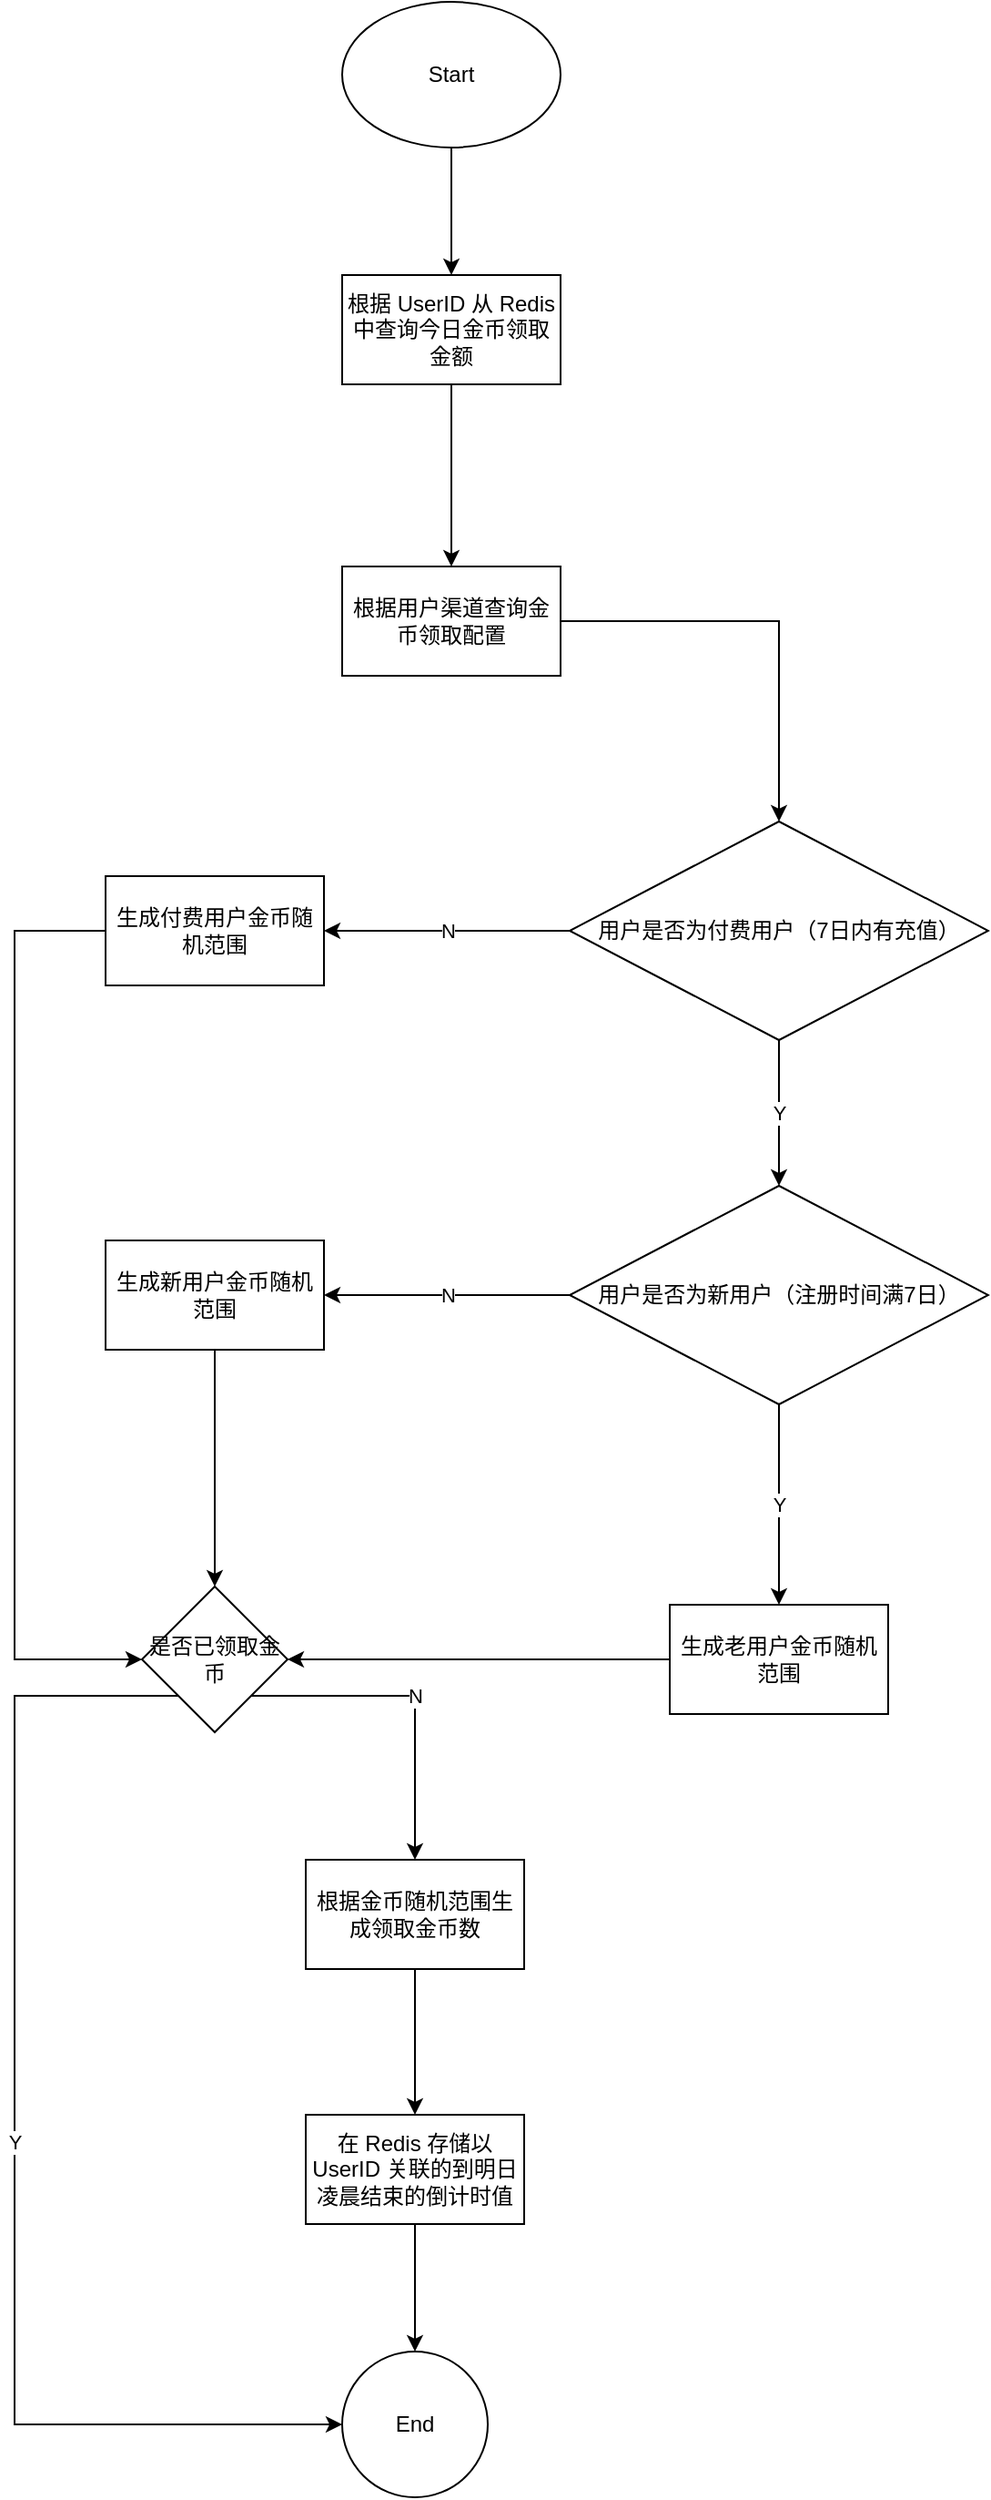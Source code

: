<mxfile version="24.2.3" type="github">
  <diagram name="Page-1" id="CW4RRDtZ3Qa1tOluZkzK">
    <mxGraphModel dx="1674" dy="676" grid="1" gridSize="10" guides="1" tooltips="1" connect="1" arrows="1" fold="1" page="1" pageScale="1" pageWidth="850" pageHeight="1100" math="0" shadow="0">
      <root>
        <mxCell id="0" />
        <mxCell id="1" parent="0" />
        <mxCell id="m-QLZI3Lx8UgKaImKCGh-3" value="" style="edgeStyle=orthogonalEdgeStyle;rounded=0;orthogonalLoop=1;jettySize=auto;html=1;" edge="1" parent="1" source="m-QLZI3Lx8UgKaImKCGh-1" target="m-QLZI3Lx8UgKaImKCGh-2">
          <mxGeometry relative="1" as="geometry" />
        </mxCell>
        <mxCell id="m-QLZI3Lx8UgKaImKCGh-1" value="Start" style="ellipse;whiteSpace=wrap;html=1;" vertex="1" parent="1">
          <mxGeometry x="420" y="60" width="120" height="80" as="geometry" />
        </mxCell>
        <mxCell id="m-QLZI3Lx8UgKaImKCGh-5" value="" style="edgeStyle=orthogonalEdgeStyle;rounded=0;orthogonalLoop=1;jettySize=auto;html=1;" edge="1" parent="1" source="m-QLZI3Lx8UgKaImKCGh-2" target="m-QLZI3Lx8UgKaImKCGh-4">
          <mxGeometry relative="1" as="geometry" />
        </mxCell>
        <mxCell id="m-QLZI3Lx8UgKaImKCGh-2" value="根据 UserID 从 Redis中查询今日金币领取金额" style="whiteSpace=wrap;html=1;" vertex="1" parent="1">
          <mxGeometry x="420" y="210" width="120" height="60" as="geometry" />
        </mxCell>
        <mxCell id="m-QLZI3Lx8UgKaImKCGh-7" value="" style="edgeStyle=orthogonalEdgeStyle;rounded=0;orthogonalLoop=1;jettySize=auto;html=1;" edge="1" parent="1" source="m-QLZI3Lx8UgKaImKCGh-4" target="m-QLZI3Lx8UgKaImKCGh-6">
          <mxGeometry relative="1" as="geometry" />
        </mxCell>
        <mxCell id="m-QLZI3Lx8UgKaImKCGh-4" value="根据用户渠道查询金币领取配置" style="whiteSpace=wrap;html=1;" vertex="1" parent="1">
          <mxGeometry x="420" y="370" width="120" height="60" as="geometry" />
        </mxCell>
        <mxCell id="m-QLZI3Lx8UgKaImKCGh-9" value="Y" style="edgeStyle=orthogonalEdgeStyle;rounded=0;orthogonalLoop=1;jettySize=auto;html=1;" edge="1" parent="1" source="m-QLZI3Lx8UgKaImKCGh-6" target="m-QLZI3Lx8UgKaImKCGh-8">
          <mxGeometry relative="1" as="geometry" />
        </mxCell>
        <mxCell id="m-QLZI3Lx8UgKaImKCGh-12" value="N" style="edgeStyle=orthogonalEdgeStyle;rounded=0;orthogonalLoop=1;jettySize=auto;html=1;" edge="1" parent="1" source="m-QLZI3Lx8UgKaImKCGh-6" target="m-QLZI3Lx8UgKaImKCGh-11">
          <mxGeometry relative="1" as="geometry" />
        </mxCell>
        <mxCell id="m-QLZI3Lx8UgKaImKCGh-6" value="用户是否为付费用户（7日内有充值）" style="rhombus;whiteSpace=wrap;html=1;" vertex="1" parent="1">
          <mxGeometry x="545" y="510" width="230" height="120" as="geometry" />
        </mxCell>
        <mxCell id="m-QLZI3Lx8UgKaImKCGh-14" value="N" style="edgeStyle=orthogonalEdgeStyle;rounded=0;orthogonalLoop=1;jettySize=auto;html=1;" edge="1" parent="1" source="m-QLZI3Lx8UgKaImKCGh-8" target="m-QLZI3Lx8UgKaImKCGh-13">
          <mxGeometry relative="1" as="geometry" />
        </mxCell>
        <mxCell id="m-QLZI3Lx8UgKaImKCGh-18" value="Y" style="edgeStyle=orthogonalEdgeStyle;rounded=0;orthogonalLoop=1;jettySize=auto;html=1;" edge="1" parent="1" source="m-QLZI3Lx8UgKaImKCGh-8" target="m-QLZI3Lx8UgKaImKCGh-15">
          <mxGeometry relative="1" as="geometry" />
        </mxCell>
        <mxCell id="m-QLZI3Lx8UgKaImKCGh-8" value="用户是否为新用户（注册时间满7日）" style="rhombus;whiteSpace=wrap;html=1;" vertex="1" parent="1">
          <mxGeometry x="545" y="710" width="230" height="120" as="geometry" />
        </mxCell>
        <mxCell id="m-QLZI3Lx8UgKaImKCGh-24" style="edgeStyle=orthogonalEdgeStyle;rounded=0;orthogonalLoop=1;jettySize=auto;html=1;entryX=0;entryY=0.5;entryDx=0;entryDy=0;" edge="1" parent="1" source="m-QLZI3Lx8UgKaImKCGh-11" target="m-QLZI3Lx8UgKaImKCGh-21">
          <mxGeometry relative="1" as="geometry">
            <Array as="points">
              <mxPoint x="240" y="570" />
              <mxPoint x="240" y="970" />
            </Array>
          </mxGeometry>
        </mxCell>
        <mxCell id="m-QLZI3Lx8UgKaImKCGh-11" value="生成付费用户金币随机范围" style="whiteSpace=wrap;html=1;" vertex="1" parent="1">
          <mxGeometry x="290" y="540" width="120" height="60" as="geometry" />
        </mxCell>
        <mxCell id="m-QLZI3Lx8UgKaImKCGh-23" style="edgeStyle=orthogonalEdgeStyle;rounded=0;orthogonalLoop=1;jettySize=auto;html=1;entryX=0.5;entryY=0;entryDx=0;entryDy=0;" edge="1" parent="1" source="m-QLZI3Lx8UgKaImKCGh-13" target="m-QLZI3Lx8UgKaImKCGh-21">
          <mxGeometry relative="1" as="geometry" />
        </mxCell>
        <mxCell id="m-QLZI3Lx8UgKaImKCGh-13" value="生成新用户金币随机范围" style="whiteSpace=wrap;html=1;" vertex="1" parent="1">
          <mxGeometry x="290" y="740" width="120" height="60" as="geometry" />
        </mxCell>
        <mxCell id="m-QLZI3Lx8UgKaImKCGh-22" value="" style="edgeStyle=orthogonalEdgeStyle;rounded=0;orthogonalLoop=1;jettySize=auto;html=1;" edge="1" parent="1" source="m-QLZI3Lx8UgKaImKCGh-15" target="m-QLZI3Lx8UgKaImKCGh-21">
          <mxGeometry relative="1" as="geometry" />
        </mxCell>
        <mxCell id="m-QLZI3Lx8UgKaImKCGh-15" value="生成老用户金币随机范围" style="whiteSpace=wrap;html=1;" vertex="1" parent="1">
          <mxGeometry x="600" y="940" width="120" height="60" as="geometry" />
        </mxCell>
        <mxCell id="m-QLZI3Lx8UgKaImKCGh-25" value="Y" style="edgeStyle=orthogonalEdgeStyle;rounded=0;orthogonalLoop=1;jettySize=auto;html=1;exitX=0;exitY=1;exitDx=0;exitDy=0;entryX=0;entryY=0.5;entryDx=0;entryDy=0;" edge="1" parent="1" source="m-QLZI3Lx8UgKaImKCGh-21" target="m-QLZI3Lx8UgKaImKCGh-30">
          <mxGeometry relative="1" as="geometry">
            <mxPoint x="240" y="1080" as="targetPoint" />
            <Array as="points">
              <mxPoint x="240" y="990" />
              <mxPoint x="240" y="1390" />
            </Array>
          </mxGeometry>
        </mxCell>
        <mxCell id="m-QLZI3Lx8UgKaImKCGh-26" value="N" style="edgeStyle=orthogonalEdgeStyle;rounded=0;orthogonalLoop=1;jettySize=auto;html=1;exitX=1;exitY=1;exitDx=0;exitDy=0;entryX=0.5;entryY=0;entryDx=0;entryDy=0;" edge="1" parent="1" source="m-QLZI3Lx8UgKaImKCGh-21" target="m-QLZI3Lx8UgKaImKCGh-27">
          <mxGeometry relative="1" as="geometry">
            <mxPoint x="470" y="1080" as="targetPoint" />
            <Array as="points">
              <mxPoint x="460" y="990" />
              <mxPoint x="460" y="1080" />
            </Array>
          </mxGeometry>
        </mxCell>
        <mxCell id="m-QLZI3Lx8UgKaImKCGh-21" value="是否已领取金币" style="rhombus;whiteSpace=wrap;html=1;" vertex="1" parent="1">
          <mxGeometry x="310" y="930" width="80" height="80" as="geometry" />
        </mxCell>
        <mxCell id="m-QLZI3Lx8UgKaImKCGh-29" value="" style="edgeStyle=orthogonalEdgeStyle;rounded=0;orthogonalLoop=1;jettySize=auto;html=1;" edge="1" parent="1" source="m-QLZI3Lx8UgKaImKCGh-27" target="m-QLZI3Lx8UgKaImKCGh-28">
          <mxGeometry relative="1" as="geometry" />
        </mxCell>
        <mxCell id="m-QLZI3Lx8UgKaImKCGh-27" value="根据金币随机范围生成领取金币数" style="whiteSpace=wrap;html=1;" vertex="1" parent="1">
          <mxGeometry x="400" y="1080" width="120" height="60" as="geometry" />
        </mxCell>
        <mxCell id="m-QLZI3Lx8UgKaImKCGh-31" value="" style="edgeStyle=orthogonalEdgeStyle;rounded=0;orthogonalLoop=1;jettySize=auto;html=1;" edge="1" parent="1" source="m-QLZI3Lx8UgKaImKCGh-28" target="m-QLZI3Lx8UgKaImKCGh-30">
          <mxGeometry relative="1" as="geometry" />
        </mxCell>
        <mxCell id="m-QLZI3Lx8UgKaImKCGh-28" value="在 Redis 存储以 UserID 关联的到明日凌晨结束的倒计时值" style="whiteSpace=wrap;html=1;" vertex="1" parent="1">
          <mxGeometry x="400" y="1220" width="120" height="60" as="geometry" />
        </mxCell>
        <mxCell id="m-QLZI3Lx8UgKaImKCGh-30" value="End" style="ellipse;whiteSpace=wrap;html=1;" vertex="1" parent="1">
          <mxGeometry x="420" y="1350" width="80" height="80" as="geometry" />
        </mxCell>
      </root>
    </mxGraphModel>
  </diagram>
</mxfile>

